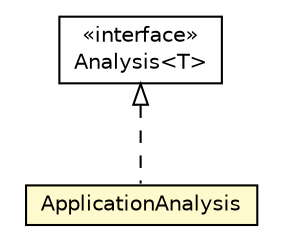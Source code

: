 #!/usr/local/bin/dot
#
# Class diagram 
# Generated by UMLGraph version 5.1 (http://www.umlgraph.org/)
#

digraph G {
	edge [fontname="Helvetica",fontsize=10,labelfontname="Helvetica",labelfontsize=10];
	node [fontname="Helvetica",fontsize=10,shape=plaintext];
	nodesep=0.25;
	ranksep=0.5;
	// org.androidtransfuse.analysis.Analysis<T>
	c40435 [label=<<table title="org.androidtransfuse.analysis.Analysis" border="0" cellborder="1" cellspacing="0" cellpadding="2" port="p" href="./Analysis.html">
		<tr><td><table border="0" cellspacing="0" cellpadding="1">
<tr><td align="center" balign="center"> &#171;interface&#187; </td></tr>
<tr><td align="center" balign="center"> Analysis&lt;T&gt; </td></tr>
		</table></td></tr>
		</table>>, fontname="Helvetica", fontcolor="black", fontsize=10.0];
	// org.androidtransfuse.analysis.ApplicationAnalysis
	c40445 [label=<<table title="org.androidtransfuse.analysis.ApplicationAnalysis" border="0" cellborder="1" cellspacing="0" cellpadding="2" port="p" bgcolor="lemonChiffon" href="./ApplicationAnalysis.html">
		<tr><td><table border="0" cellspacing="0" cellpadding="1">
<tr><td align="center" balign="center"> ApplicationAnalysis </td></tr>
		</table></td></tr>
		</table>>, fontname="Helvetica", fontcolor="black", fontsize=10.0];
	//org.androidtransfuse.analysis.ApplicationAnalysis implements org.androidtransfuse.analysis.Analysis<T>
	c40435:p -> c40445:p [dir=back,arrowtail=empty,style=dashed];
}


